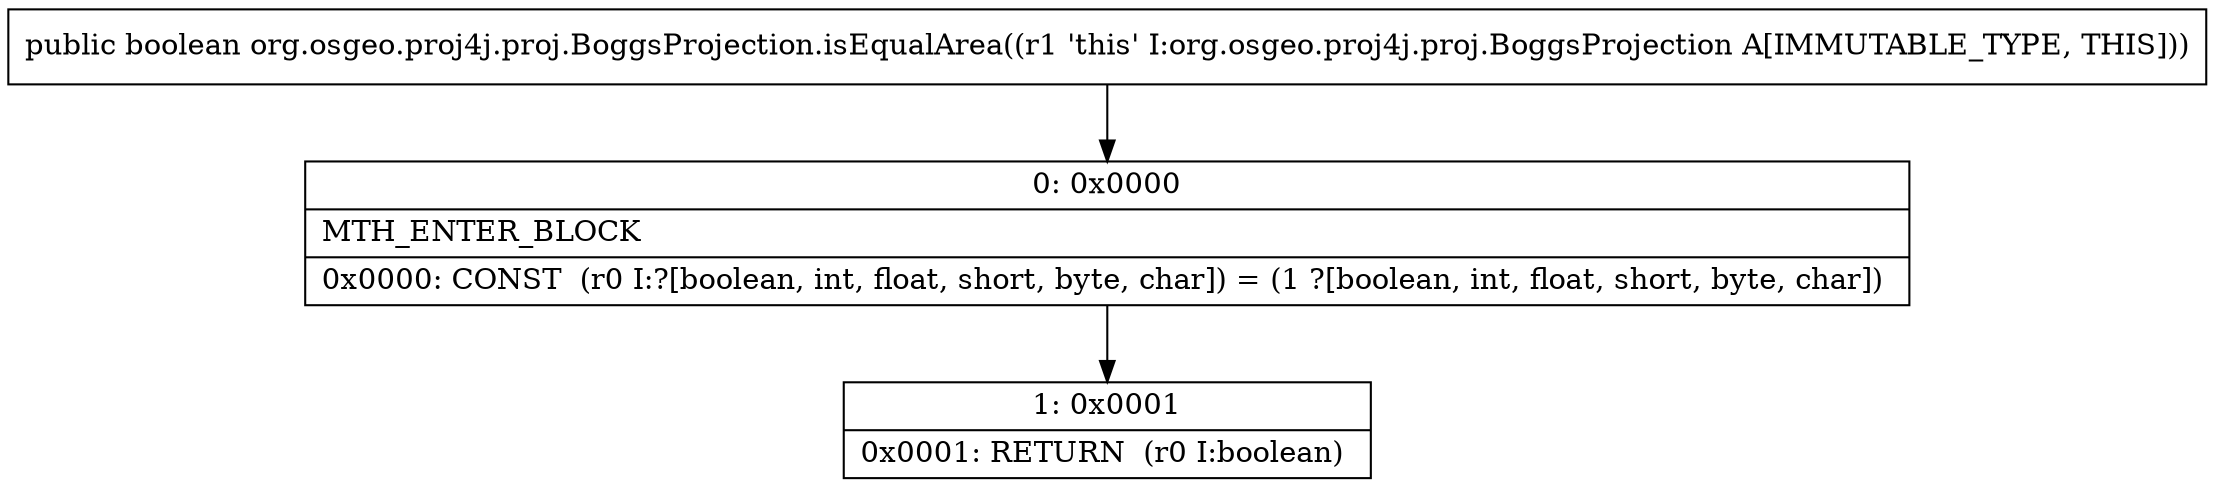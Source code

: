 digraph "CFG fororg.osgeo.proj4j.proj.BoggsProjection.isEqualArea()Z" {
Node_0 [shape=record,label="{0\:\ 0x0000|MTH_ENTER_BLOCK\l|0x0000: CONST  (r0 I:?[boolean, int, float, short, byte, char]) = (1 ?[boolean, int, float, short, byte, char]) \l}"];
Node_1 [shape=record,label="{1\:\ 0x0001|0x0001: RETURN  (r0 I:boolean) \l}"];
MethodNode[shape=record,label="{public boolean org.osgeo.proj4j.proj.BoggsProjection.isEqualArea((r1 'this' I:org.osgeo.proj4j.proj.BoggsProjection A[IMMUTABLE_TYPE, THIS])) }"];
MethodNode -> Node_0;
Node_0 -> Node_1;
}

